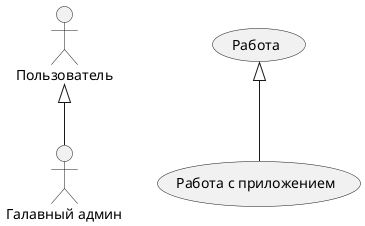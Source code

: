 @startuml
:Галавный админ: as Admin
(Работа с приложением) as (Use)

Пользователь <|-- Admin
(Работа) <|-- (Use)

@enduml